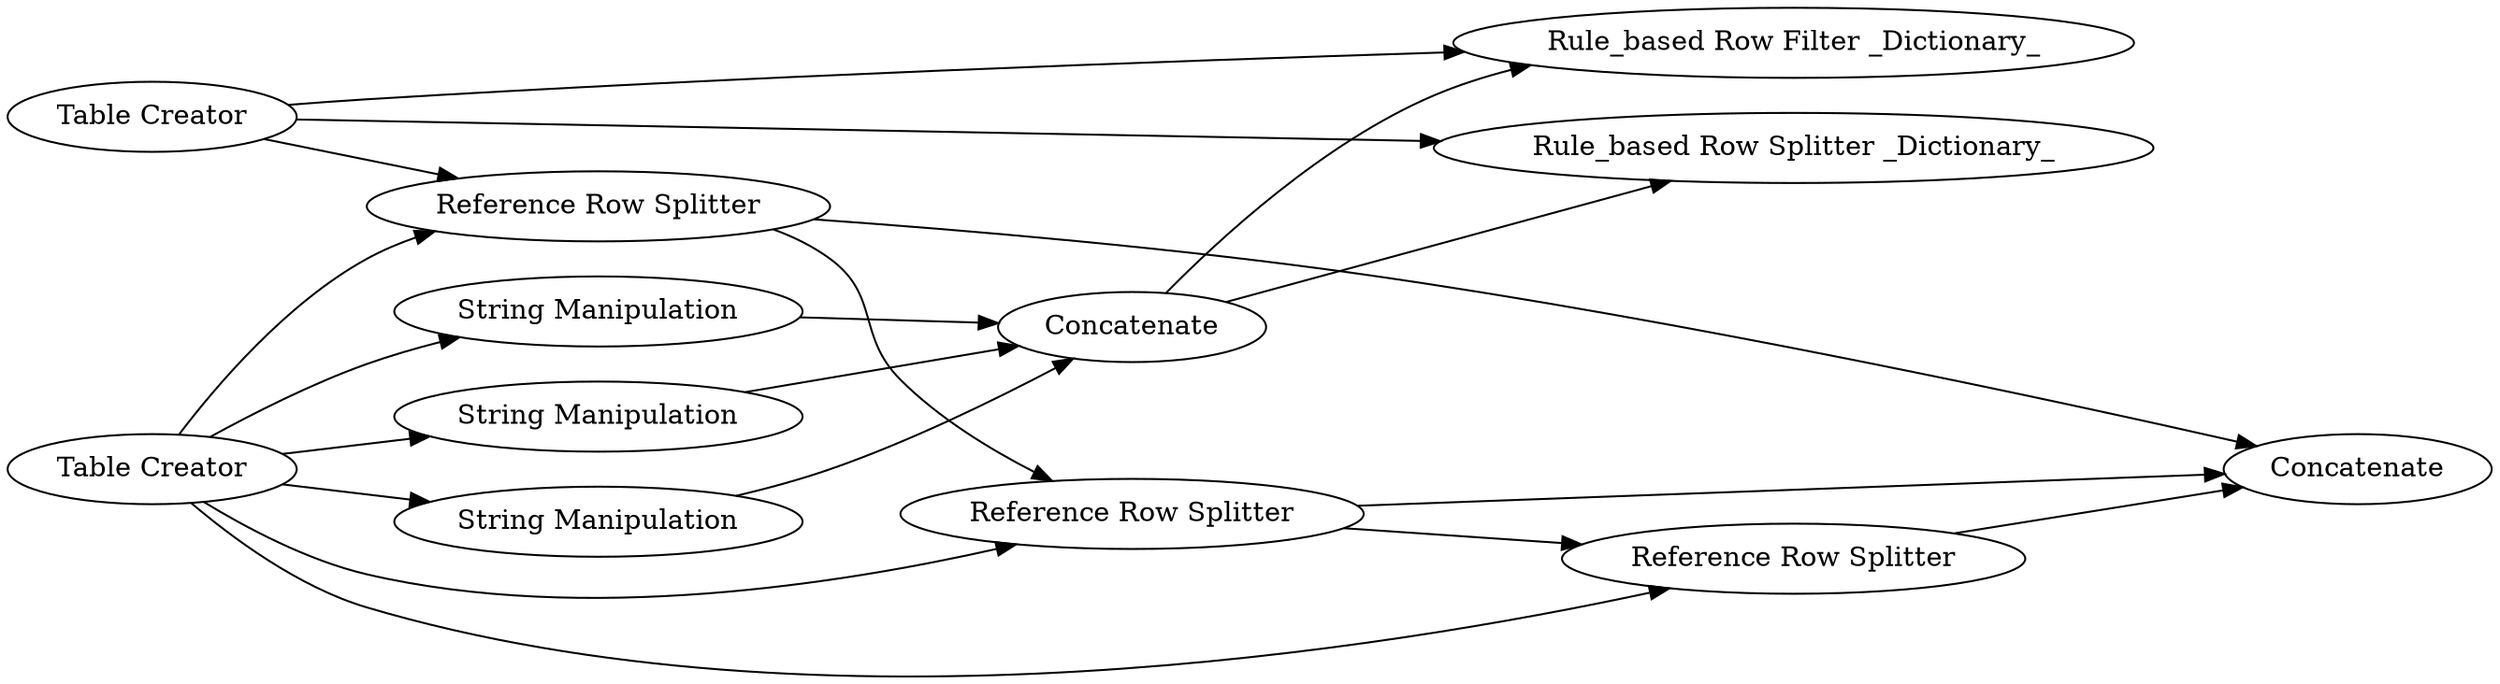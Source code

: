 digraph {
	1 [label="Table Creator"]
	4 [label="Rule_based Row Filter _Dictionary_"]
	5 [label="String Manipulation"]
	6 [label="Table Creator"]
	7 [label=Concatenate]
	8 [label="String Manipulation"]
	9 [label="String Manipulation"]
	10 [label="Rule_based Row Splitter _Dictionary_"]
	14 [label="Reference Row Splitter"]
	15 [label="Reference Row Splitter"]
	16 [label="Reference Row Splitter"]
	17 [label=Concatenate]
	1 -> 4
	1 -> 10
	1 -> 14
	5 -> 7
	6 -> 5
	6 -> 8
	6 -> 9
	6 -> 14
	6 -> 15
	6 -> 16
	7 -> 4
	7 -> 10
	8 -> 7
	9 -> 7
	14 -> 15
	14 -> 17
	15 -> 16
	15 -> 17
	16 -> 17
	rankdir=LR
}
